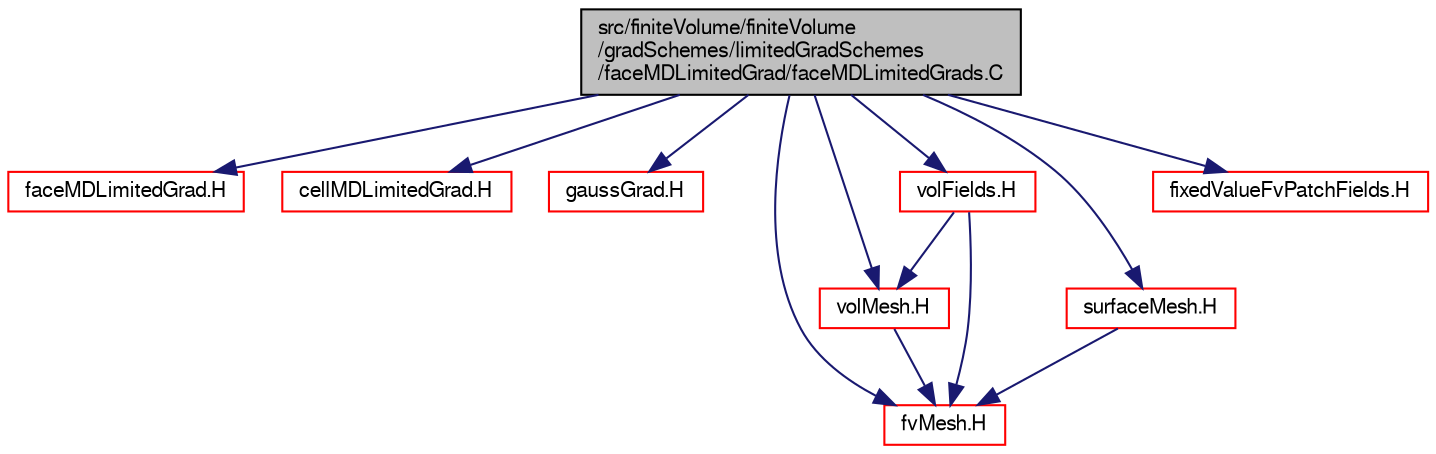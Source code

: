 digraph "src/finiteVolume/finiteVolume/gradSchemes/limitedGradSchemes/faceMDLimitedGrad/faceMDLimitedGrads.C"
{
  bgcolor="transparent";
  edge [fontname="FreeSans",fontsize="10",labelfontname="FreeSans",labelfontsize="10"];
  node [fontname="FreeSans",fontsize="10",shape=record];
  Node0 [label="src/finiteVolume/finiteVolume\l/gradSchemes/limitedGradSchemes\l/faceMDLimitedGrad/faceMDLimitedGrads.C",height=0.2,width=0.4,color="black", fillcolor="grey75", style="filled", fontcolor="black"];
  Node0 -> Node1 [color="midnightblue",fontsize="10",style="solid",fontname="FreeSans"];
  Node1 [label="faceMDLimitedGrad.H",height=0.2,width=0.4,color="red",URL="$a03176.html"];
  Node0 -> Node81 [color="midnightblue",fontsize="10",style="solid",fontname="FreeSans"];
  Node81 [label="cellMDLimitedGrad.H",height=0.2,width=0.4,color="red",URL="$a03164.html"];
  Node0 -> Node82 [color="midnightblue",fontsize="10",style="solid",fontname="FreeSans"];
  Node82 [label="gaussGrad.H",height=0.2,width=0.4,color="red",URL="$a03107.html"];
  Node0 -> Node85 [color="midnightblue",fontsize="10",style="solid",fontname="FreeSans"];
  Node85 [label="fvMesh.H",height=0.2,width=0.4,color="red",URL="$a03533.html"];
  Node0 -> Node274 [color="midnightblue",fontsize="10",style="solid",fontname="FreeSans"];
  Node274 [label="volMesh.H",height=0.2,width=0.4,color="red",URL="$a04346.html"];
  Node274 -> Node85 [color="midnightblue",fontsize="10",style="solid",fontname="FreeSans"];
  Node0 -> Node276 [color="midnightblue",fontsize="10",style="solid",fontname="FreeSans"];
  Node276 [label="surfaceMesh.H",height=0.2,width=0.4,color="red",URL="$a04343.html"];
  Node276 -> Node85 [color="midnightblue",fontsize="10",style="solid",fontname="FreeSans"];
  Node0 -> Node277 [color="midnightblue",fontsize="10",style="solid",fontname="FreeSans"];
  Node277 [label="volFields.H",height=0.2,width=0.4,color="red",URL="$a02750.html"];
  Node277 -> Node274 [color="midnightblue",fontsize="10",style="solid",fontname="FreeSans"];
  Node277 -> Node85 [color="midnightblue",fontsize="10",style="solid",fontname="FreeSans"];
  Node0 -> Node307 [color="midnightblue",fontsize="10",style="solid",fontname="FreeSans"];
  Node307 [label="fixedValueFvPatchFields.H",height=0.2,width=0.4,color="red",URL="$a01484.html"];
}
